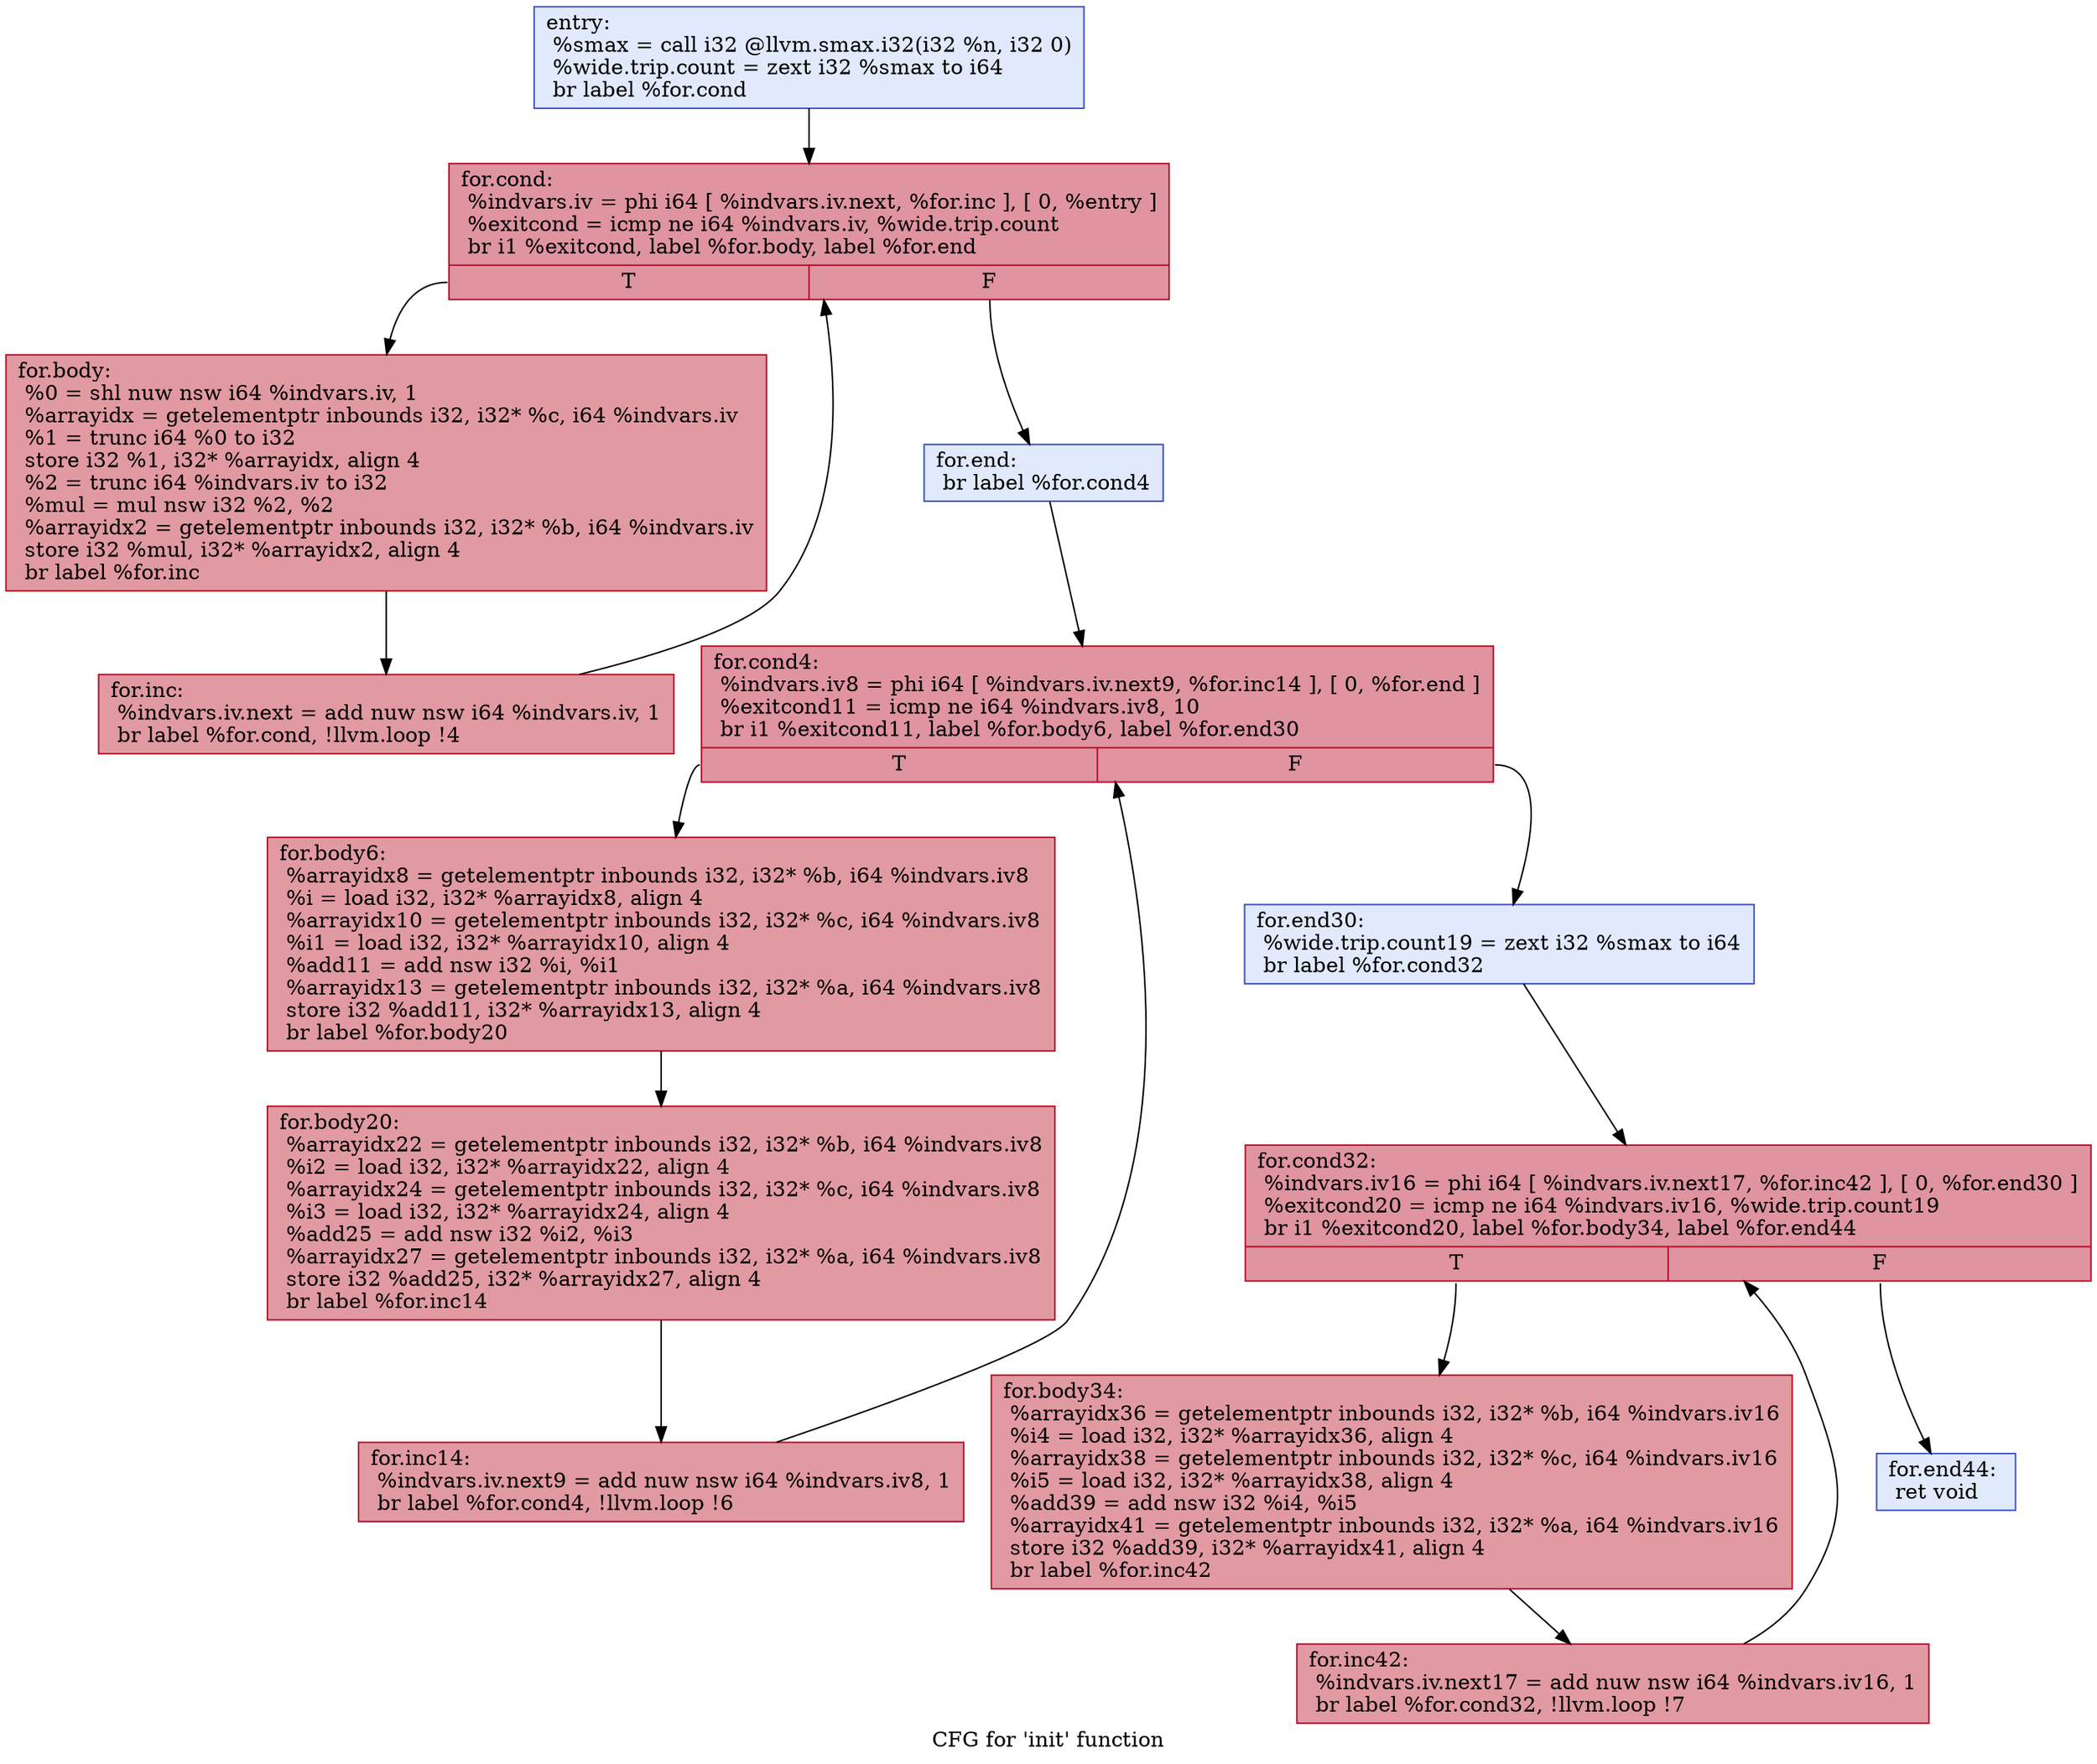 digraph "CFG for 'init' function" {
	label="CFG for 'init' function";

	Node0x560bdf31b3a0 [shape=record,color="#3d50c3ff", style=filled, fillcolor="#b9d0f970",label="{entry:\l  %smax = call i32 @llvm.smax.i32(i32 %n, i32 0)\l  %wide.trip.count = zext i32 %smax to i64\l  br label %for.cond\l}"];
	Node0x560bdf31b3a0 -> Node0x560bdf31bd10;
	Node0x560bdf31bd10 [shape=record,color="#b70d28ff", style=filled, fillcolor="#b70d2870",label="{for.cond:                                         \l  %indvars.iv = phi i64 [ %indvars.iv.next, %for.inc ], [ 0, %entry ]\l  %exitcond = icmp ne i64 %indvars.iv, %wide.trip.count\l  br i1 %exitcond, label %for.body, label %for.end\l|{<s0>T|<s1>F}}"];
	Node0x560bdf31bd10:s0 -> Node0x560bdf31c140;
	Node0x560bdf31bd10:s1 -> Node0x560bdf31c220;
	Node0x560bdf31c140 [shape=record,color="#b70d28ff", style=filled, fillcolor="#bb1b2c70",label="{for.body:                                         \l  %0 = shl nuw nsw i64 %indvars.iv, 1\l  %arrayidx = getelementptr inbounds i32, i32* %c, i64 %indvars.iv\l  %1 = trunc i64 %0 to i32\l  store i32 %1, i32* %arrayidx, align 4\l  %2 = trunc i64 %indvars.iv to i32\l  %mul = mul nsw i32 %2, %2\l  %arrayidx2 = getelementptr inbounds i32, i32* %b, i64 %indvars.iv\l  store i32 %mul, i32* %arrayidx2, align 4\l  br label %for.inc\l}"];
	Node0x560bdf31c140 -> Node0x560bdf31bec0;
	Node0x560bdf31bec0 [shape=record,color="#b70d28ff", style=filled, fillcolor="#bb1b2c70",label="{for.inc:                                          \l  %indvars.iv.next = add nuw nsw i64 %indvars.iv, 1\l  br label %for.cond, !llvm.loop !4\l}"];
	Node0x560bdf31bec0 -> Node0x560bdf31bd10;
	Node0x560bdf31c220 [shape=record,color="#3d50c3ff", style=filled, fillcolor="#b9d0f970",label="{for.end:                                          \l  br label %for.cond4\l}"];
	Node0x560bdf31c220 -> Node0x560bdf31d730;
	Node0x560bdf31d730 [shape=record,color="#b70d28ff", style=filled, fillcolor="#b70d2870",label="{for.cond4:                                        \l  %indvars.iv8 = phi i64 [ %indvars.iv.next9, %for.inc14 ], [ 0, %for.end ]\l  %exitcond11 = icmp ne i64 %indvars.iv8, 10\l  br i1 %exitcond11, label %for.body6, label %for.end30\l|{<s0>T|<s1>F}}"];
	Node0x560bdf31d730:s0 -> Node0x560bdf31da60;
	Node0x560bdf31d730:s1 -> Node0x560bdf31dae0;
	Node0x560bdf31da60 [shape=record,color="#b70d28ff", style=filled, fillcolor="#bb1b2c70",label="{for.body6:                                        \l  %arrayidx8 = getelementptr inbounds i32, i32* %b, i64 %indvars.iv8\l  %i = load i32, i32* %arrayidx8, align 4\l  %arrayidx10 = getelementptr inbounds i32, i32* %c, i64 %indvars.iv8\l  %i1 = load i32, i32* %arrayidx10, align 4\l  %add11 = add nsw i32 %i, %i1\l  %arrayidx13 = getelementptr inbounds i32, i32* %a, i64 %indvars.iv8\l  store i32 %add11, i32* %arrayidx13, align 4\l  br label %for.body20\l}"];
	Node0x560bdf31da60 -> Node0x560bdf31e460;
	Node0x560bdf31d8a0 [shape=record,color="#b70d28ff", style=filled, fillcolor="#bb1b2c70",label="{for.inc14:                                        \l  %indvars.iv.next9 = add nuw nsw i64 %indvars.iv8, 1\l  br label %for.cond4, !llvm.loop !6\l}"];
	Node0x560bdf31d8a0 -> Node0x560bdf31d730;
	Node0x560bdf31e460 [shape=record,color="#b70d28ff", style=filled, fillcolor="#bb1b2c70",label="{for.body20:                                       \l  %arrayidx22 = getelementptr inbounds i32, i32* %b, i64 %indvars.iv8\l  %i2 = load i32, i32* %arrayidx22, align 4\l  %arrayidx24 = getelementptr inbounds i32, i32* %c, i64 %indvars.iv8\l  %i3 = load i32, i32* %arrayidx24, align 4\l  %add25 = add nsw i32 %i2, %i3\l  %arrayidx27 = getelementptr inbounds i32, i32* %a, i64 %indvars.iv8\l  store i32 %add25, i32* %arrayidx27, align 4\l  br label %for.inc14\l}"];
	Node0x560bdf31e460 -> Node0x560bdf31d8a0;
	Node0x560bdf31dae0 [shape=record,color="#3d50c3ff", style=filled, fillcolor="#b9d0f970",label="{for.end30:                                        \l  %wide.trip.count19 = zext i32 %smax to i64\l  br label %for.cond32\l}"];
	Node0x560bdf31dae0 -> Node0x560bdf31ed40;
	Node0x560bdf31ed40 [shape=record,color="#b70d28ff", style=filled, fillcolor="#b70d2870",label="{for.cond32:                                       \l  %indvars.iv16 = phi i64 [ %indvars.iv.next17, %for.inc42 ], [ 0, %for.end30 ]\l  %exitcond20 = icmp ne i64 %indvars.iv16, %wide.trip.count19\l  br i1 %exitcond20, label %for.body34, label %for.end44\l|{<s0>T|<s1>F}}"];
	Node0x560bdf31ed40:s0 -> Node0x560bdf31f070;
	Node0x560bdf31ed40:s1 -> Node0x560bdf31f0c0;
	Node0x560bdf31f070 [shape=record,color="#b70d28ff", style=filled, fillcolor="#bb1b2c70",label="{for.body34:                                       \l  %arrayidx36 = getelementptr inbounds i32, i32* %b, i64 %indvars.iv16\l  %i4 = load i32, i32* %arrayidx36, align 4\l  %arrayidx38 = getelementptr inbounds i32, i32* %c, i64 %indvars.iv16\l  %i5 = load i32, i32* %arrayidx38, align 4\l  %add39 = add nsw i32 %i4, %i5\l  %arrayidx41 = getelementptr inbounds i32, i32* %a, i64 %indvars.iv16\l  store i32 %add39, i32* %arrayidx41, align 4\l  br label %for.inc42\l}"];
	Node0x560bdf31f070 -> Node0x560bdf31eeb0;
	Node0x560bdf31eeb0 [shape=record,color="#b70d28ff", style=filled, fillcolor="#bb1b2c70",label="{for.inc42:                                        \l  %indvars.iv.next17 = add nuw nsw i64 %indvars.iv16, 1\l  br label %for.cond32, !llvm.loop !7\l}"];
	Node0x560bdf31eeb0 -> Node0x560bdf31ed40;
	Node0x560bdf31f0c0 [shape=record,color="#3d50c3ff", style=filled, fillcolor="#b9d0f970",label="{for.end44:                                        \l  ret void\l}"];
}
